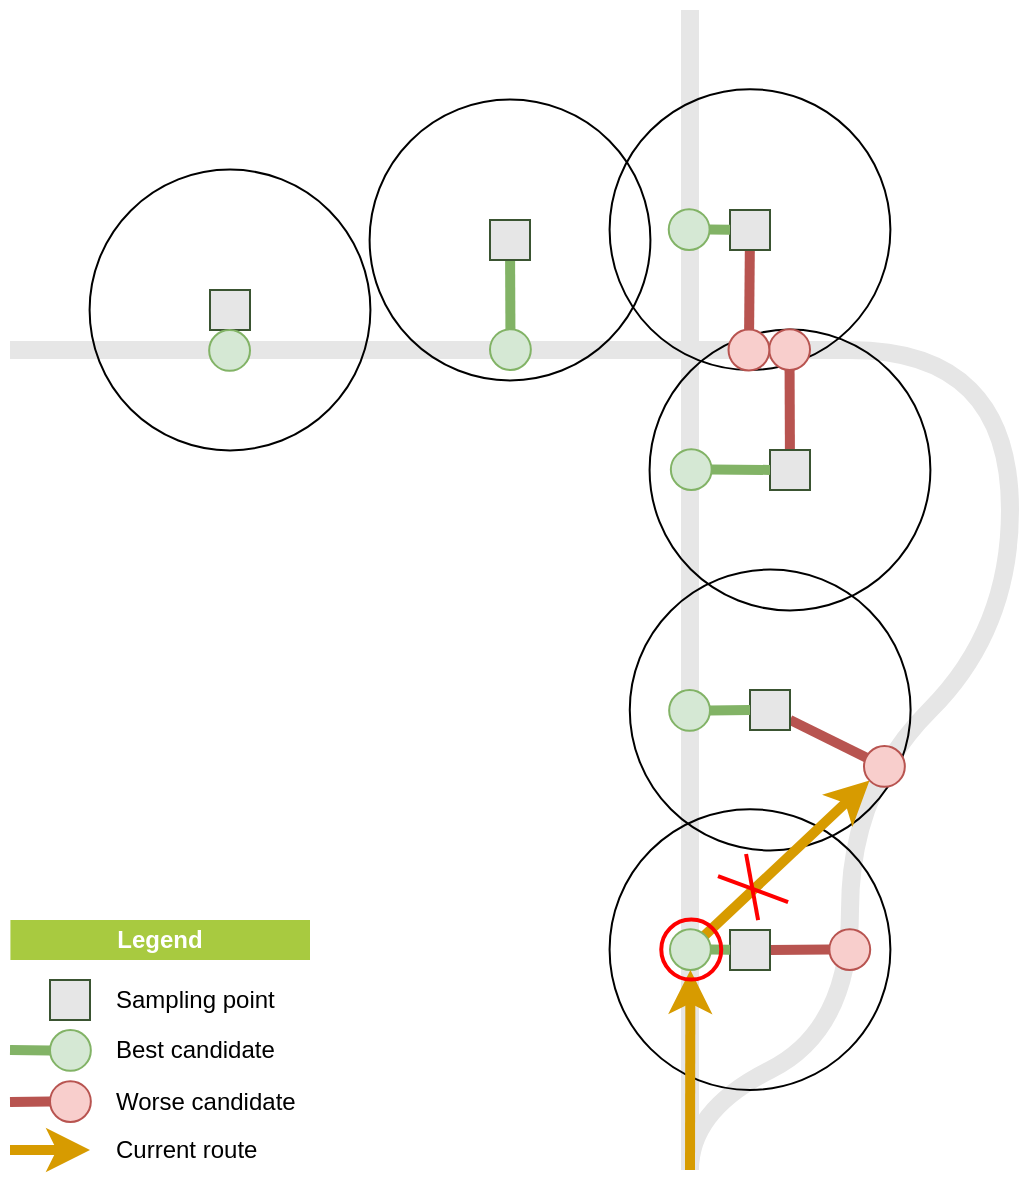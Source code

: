 <?xml version="1.0"?>
<mxfile version="13.5.3" pages="7">
  <diagram name="4 backtracking trial 3" id="O0Fw4QvNQpZ122UI0Odq">
    <mxGraphModel dx="2" dy="1" grid="1" gridSize="10" guides="1" tooltips="1" connect="1" arrows="1" fold="1" page="1" pageScale="1" pageWidth="1654" pageHeight="1169" math="0" shadow="0">
      <root>
        <mxCell id="W6ZX_NnL98_bfD9pQOrH-0"/>
        <mxCell id="W6ZX_NnL98_bfD9pQOrH-1" parent="W6ZX_NnL98_bfD9pQOrH-0"/>
        <mxCell id="W6ZX_NnL98_bfD9pQOrH-2" value="" style="group" parent="W6ZX_NnL98_bfD9pQOrH-1" vertex="1" connectable="0">
          <mxGeometry x="140" y="470" width="500" height="580" as="geometry"/>
        </mxCell>
        <mxCell id="W6ZX_NnL98_bfD9pQOrH-3" value="" style="endArrow=none;html=1;strokeWidth=9;fillColor=#76608a;strokeColor=#E6E6E6;" parent="W6ZX_NnL98_bfD9pQOrH-2" edge="1">
          <mxGeometry width="50" height="50" relative="1" as="geometry">
            <mxPoint x="340" y="580" as="sourcePoint"/>
            <mxPoint x="340" as="targetPoint"/>
          </mxGeometry>
        </mxCell>
        <mxCell id="W6ZX_NnL98_bfD9pQOrH-5" value="" style="curved=1;endArrow=none;html=1;strokeWidth=9;fillColor=#76608a;endFill=0;strokeColor=#E6E6E6;" parent="W6ZX_NnL98_bfD9pQOrH-2" edge="1">
          <mxGeometry width="50" height="50" relative="1" as="geometry">
            <mxPoint x="420" y="450" as="sourcePoint"/>
            <mxPoint x="500" y="250" as="targetPoint"/>
            <Array as="points">
              <mxPoint x="420" y="390"/>
              <mxPoint x="500" y="310"/>
            </Array>
          </mxGeometry>
        </mxCell>
        <mxCell id="W6ZX_NnL98_bfD9pQOrH-6" value="" style="curved=1;endArrow=none;html=1;strokeWidth=9;fillColor=#76608a;endFill=0;strokeColor=#E6E6E6;" parent="W6ZX_NnL98_bfD9pQOrH-2" edge="1">
          <mxGeometry width="50" height="50" relative="1" as="geometry">
            <mxPoint x="500" y="250" as="sourcePoint"/>
            <mxPoint x="420" y="170" as="targetPoint"/>
            <Array as="points">
              <mxPoint x="500" y="170"/>
            </Array>
          </mxGeometry>
        </mxCell>
        <mxCell id="W6ZX_NnL98_bfD9pQOrH-7" value="" style="endArrow=none;html=1;strokeWidth=9;fillColor=#76608a;strokeColor=#E6E6E6;" parent="W6ZX_NnL98_bfD9pQOrH-2" edge="1">
          <mxGeometry width="50" height="50" relative="1" as="geometry">
            <mxPoint y="170" as="sourcePoint"/>
            <mxPoint x="420" y="170" as="targetPoint"/>
          </mxGeometry>
        </mxCell>
        <mxCell id="slQpB7bdFXZ4Z6jghCCB-0" value="" style="endArrow=none;html=1;strokeWidth=9;fillColor=#76608a;strokeColor=#E6E6E6;curved=1;" parent="W6ZX_NnL98_bfD9pQOrH-1" edge="1">
          <mxGeometry width="50" height="50" relative="1" as="geometry">
            <mxPoint x="480.0" y="1050.0" as="sourcePoint"/>
            <mxPoint x="560.0" y="920.0" as="targetPoint"/>
            <Array as="points">
              <mxPoint x="480" y="1020"/>
              <mxPoint x="560" y="980"/>
            </Array>
          </mxGeometry>
        </mxCell>
        <mxCell id="W6ZX_NnL98_bfD9pQOrH-9" value="" style="ellipse;whiteSpace=wrap;html=1;aspect=fixed;fillColor=none;" parent="W6ZX_NnL98_bfD9pQOrH-1" vertex="1">
          <mxGeometry x="319.8" y="514.79" width="140.41" height="140.41" as="geometry"/>
        </mxCell>
        <mxCell id="W6ZX_NnL98_bfD9pQOrH-10" value="" style="ellipse;whiteSpace=wrap;html=1;aspect=fixed;fillColor=none;" parent="W6ZX_NnL98_bfD9pQOrH-1" vertex="1">
          <mxGeometry x="439.79" y="869.59" width="140.41" height="140.41" as="geometry"/>
        </mxCell>
        <mxCell id="W6ZX_NnL98_bfD9pQOrH-11" value="" style="ellipse;whiteSpace=wrap;html=1;aspect=fixed;fillColor=none;" parent="W6ZX_NnL98_bfD9pQOrH-1" vertex="1">
          <mxGeometry x="449.89" y="749.79" width="140.41" height="140.41" as="geometry"/>
        </mxCell>
        <mxCell id="W6ZX_NnL98_bfD9pQOrH-12" value="" style="ellipse;whiteSpace=wrap;html=1;aspect=fixed;fillColor=none;" parent="W6ZX_NnL98_bfD9pQOrH-1" vertex="1">
          <mxGeometry x="459.79" y="629.79" width="140.41" height="140.41" as="geometry"/>
        </mxCell>
        <mxCell id="W6ZX_NnL98_bfD9pQOrH-13" value="" style="ellipse;whiteSpace=wrap;html=1;aspect=fixed;fillColor=none;" parent="W6ZX_NnL98_bfD9pQOrH-1" vertex="1">
          <mxGeometry x="439.79" y="509.58" width="140.41" height="140.41" as="geometry"/>
        </mxCell>
        <mxCell id="W6ZX_NnL98_bfD9pQOrH-14" value="" style="ellipse;whiteSpace=wrap;html=1;aspect=fixed;fillColor=none;" parent="W6ZX_NnL98_bfD9pQOrH-1" vertex="1">
          <mxGeometry x="179.8" y="549.79" width="140.41" height="140.41" as="geometry"/>
        </mxCell>
        <mxCell id="W6ZX_NnL98_bfD9pQOrH-15" style="edgeStyle=none;orthogonalLoop=1;jettySize=auto;html=1;endArrow=none;strokeWidth=5;fillColor=#76608a;strokeColor=#B85450;" parent="W6ZX_NnL98_bfD9pQOrH-1" source="W6ZX_NnL98_bfD9pQOrH-16" target="W6ZX_NnL98_bfD9pQOrH-26" edge="1">
          <mxGeometry relative="1" as="geometry"/>
        </mxCell>
        <mxCell id="W6ZX_NnL98_bfD9pQOrH-16" value="" style="whiteSpace=wrap;html=1;rounded=0;shadow=0;strokeWidth=1;fontSize=24;align=right;strokeColor=#3A5431;fillColor=#E6E6E6;" parent="W6ZX_NnL98_bfD9pQOrH-1" vertex="1">
          <mxGeometry x="500" y="930" width="20" height="20" as="geometry"/>
        </mxCell>
        <mxCell id="W6ZX_NnL98_bfD9pQOrH-17" style="edgeStyle=none;orthogonalLoop=1;jettySize=auto;html=1;endArrow=none;strokeColor=#B85450;strokeWidth=5;fillColor=#76608a;" parent="W6ZX_NnL98_bfD9pQOrH-1" source="W6ZX_NnL98_bfD9pQOrH-18" target="W6ZX_NnL98_bfD9pQOrH-34" edge="1">
          <mxGeometry relative="1" as="geometry"/>
        </mxCell>
        <mxCell id="W6ZX_NnL98_bfD9pQOrH-18" value="" style="whiteSpace=wrap;html=1;rounded=0;shadow=0;strokeWidth=1;fontSize=24;align=right;strokeColor=#3A5431;fillColor=#E6E6E6;" parent="W6ZX_NnL98_bfD9pQOrH-1" vertex="1">
          <mxGeometry x="510" y="810" width="20" height="20" as="geometry"/>
        </mxCell>
        <mxCell id="W6ZX_NnL98_bfD9pQOrH-19" style="edgeStyle=none;orthogonalLoop=1;jettySize=auto;html=1;endArrow=none;strokeColor=#B85450;strokeWidth=5;fillColor=#76608a;" parent="W6ZX_NnL98_bfD9pQOrH-1" source="W6ZX_NnL98_bfD9pQOrH-20" target="W6ZX_NnL98_bfD9pQOrH-28" edge="1">
          <mxGeometry relative="1" as="geometry"/>
        </mxCell>
        <mxCell id="W6ZX_NnL98_bfD9pQOrH-20" value="" style="whiteSpace=wrap;html=1;rounded=0;shadow=0;strokeWidth=1;fontSize=24;align=right;strokeColor=#3A5431;fillColor=#E6E6E6;" parent="W6ZX_NnL98_bfD9pQOrH-1" vertex="1">
          <mxGeometry x="520" y="690" width="20" height="20" as="geometry"/>
        </mxCell>
        <mxCell id="W6ZX_NnL98_bfD9pQOrH-21" style="edgeStyle=none;orthogonalLoop=1;jettySize=auto;html=1;endArrow=none;strokeColor=#B85450;strokeWidth=5;fillColor=#76608a;" parent="W6ZX_NnL98_bfD9pQOrH-1" source="W6ZX_NnL98_bfD9pQOrH-22" target="W6ZX_NnL98_bfD9pQOrH-35" edge="1">
          <mxGeometry relative="1" as="geometry"/>
        </mxCell>
        <mxCell id="W6ZX_NnL98_bfD9pQOrH-22" value="" style="whiteSpace=wrap;html=1;rounded=0;shadow=0;strokeWidth=1;fontSize=24;align=right;strokeColor=#3A5431;fillColor=#E6E6E6;" parent="W6ZX_NnL98_bfD9pQOrH-1" vertex="1">
          <mxGeometry x="500" y="570" width="20" height="20" as="geometry"/>
        </mxCell>
        <mxCell id="W6ZX_NnL98_bfD9pQOrH-23" style="edgeStyle=none;orthogonalLoop=1;jettySize=auto;html=1;endArrow=none;strokeColor=#82B366;strokeWidth=5;fillColor=#76608a;" parent="W6ZX_NnL98_bfD9pQOrH-1" source="W6ZX_NnL98_bfD9pQOrH-24" target="W6ZX_NnL98_bfD9pQOrH-32" edge="1">
          <mxGeometry relative="1" as="geometry"/>
        </mxCell>
        <mxCell id="W6ZX_NnL98_bfD9pQOrH-24" value="" style="whiteSpace=wrap;html=1;rounded=0;shadow=0;strokeWidth=1;fontSize=24;align=right;strokeColor=#3A5431;fillColor=#E6E6E6;" parent="W6ZX_NnL98_bfD9pQOrH-1" vertex="1">
          <mxGeometry x="380" y="575" width="20" height="20" as="geometry"/>
        </mxCell>
        <mxCell id="W6ZX_NnL98_bfD9pQOrH-25" value="" style="whiteSpace=wrap;html=1;rounded=0;shadow=0;strokeWidth=1;fontSize=24;align=right;strokeColor=#3A5431;fillColor=#E6E6E6;" parent="W6ZX_NnL98_bfD9pQOrH-1" vertex="1">
          <mxGeometry x="240" y="610" width="20" height="20" as="geometry"/>
        </mxCell>
        <mxCell id="W6ZX_NnL98_bfD9pQOrH-26" value="" style="ellipse;whiteSpace=wrap;html=1;aspect=fixed;fillColor=#f8cecc;strokeColor=#b85450;rotation=0;" parent="W6ZX_NnL98_bfD9pQOrH-1" vertex="1">
          <mxGeometry x="549.68" y="929.58" width="20.42" height="20.42" as="geometry"/>
        </mxCell>
        <mxCell id="W6ZX_NnL98_bfD9pQOrH-27" style="edgeStyle=none;orthogonalLoop=1;jettySize=auto;html=1;endArrow=none;strokeColor=#82B366;strokeWidth=5;fillColor=#76608a;" parent="W6ZX_NnL98_bfD9pQOrH-1" source="W6ZX_NnL98_bfD9pQOrH-40" target="W6ZX_NnL98_bfD9pQOrH-18" edge="1">
          <mxGeometry relative="1" as="geometry"/>
        </mxCell>
        <mxCell id="W6ZX_NnL98_bfD9pQOrH-28" value="" style="ellipse;whiteSpace=wrap;html=1;aspect=fixed;fillColor=#f8cecc;strokeColor=#b85450;rotation=0;" parent="W6ZX_NnL98_bfD9pQOrH-1" vertex="1">
          <mxGeometry x="519.58" y="629.57" width="20.42" height="20.42" as="geometry"/>
        </mxCell>
        <mxCell id="W6ZX_NnL98_bfD9pQOrH-29" style="edgeStyle=none;orthogonalLoop=1;jettySize=auto;html=1;endArrow=none;strokeColor=#82B366;strokeWidth=5;fillColor=#76608a;" parent="W6ZX_NnL98_bfD9pQOrH-1" source="W6ZX_NnL98_bfD9pQOrH-41" target="W6ZX_NnL98_bfD9pQOrH-20" edge="1">
          <mxGeometry relative="1" as="geometry"/>
        </mxCell>
        <mxCell id="W6ZX_NnL98_bfD9pQOrH-30" style="edgeStyle=none;orthogonalLoop=1;jettySize=auto;html=1;endArrow=none;strokeColor=#82B366;strokeWidth=5;fillColor=#76608a;" parent="W6ZX_NnL98_bfD9pQOrH-1" source="W6ZX_NnL98_bfD9pQOrH-31" target="W6ZX_NnL98_bfD9pQOrH-22" edge="1">
          <mxGeometry relative="1" as="geometry"/>
        </mxCell>
        <mxCell id="W6ZX_NnL98_bfD9pQOrH-31" value="" style="ellipse;whiteSpace=wrap;html=1;aspect=fixed;fillColor=#d5e8d4;strokeColor=#82b366;rotation=0;" parent="W6ZX_NnL98_bfD9pQOrH-1" vertex="1">
          <mxGeometry x="469.37" y="569.58" width="20.42" height="20.42" as="geometry"/>
        </mxCell>
        <mxCell id="W6ZX_NnL98_bfD9pQOrH-32" value="" style="ellipse;whiteSpace=wrap;html=1;aspect=fixed;fillColor=#d5e8d4;strokeColor=#82b366;rotation=0;" parent="W6ZX_NnL98_bfD9pQOrH-1" vertex="1">
          <mxGeometry x="380.0" y="629.58" width="20.42" height="20.42" as="geometry"/>
        </mxCell>
        <mxCell id="W6ZX_NnL98_bfD9pQOrH-33" value="" style="ellipse;whiteSpace=wrap;html=1;aspect=fixed;fillColor=#d5e8d4;strokeColor=#82b366;rotation=0;" parent="W6ZX_NnL98_bfD9pQOrH-1" vertex="1">
          <mxGeometry x="239.58" y="630" width="20.42" height="20.42" as="geometry"/>
        </mxCell>
        <mxCell id="W6ZX_NnL98_bfD9pQOrH-34" value="" style="ellipse;whiteSpace=wrap;html=1;aspect=fixed;fillColor=#f8cecc;strokeColor=#b85450;rotation=0;" parent="W6ZX_NnL98_bfD9pQOrH-1" vertex="1">
          <mxGeometry x="567" y="838" width="20.42" height="20.42" as="geometry"/>
        </mxCell>
        <mxCell id="W6ZX_NnL98_bfD9pQOrH-35" value="" style="ellipse;whiteSpace=wrap;html=1;aspect=fixed;fillColor=#f8cecc;strokeColor=#b85450;rotation=0;" parent="W6ZX_NnL98_bfD9pQOrH-1" vertex="1">
          <mxGeometry x="499.26" y="629.79" width="20.42" height="20.42" as="geometry"/>
        </mxCell>
        <mxCell id="W6ZX_NnL98_bfD9pQOrH-36" value="" style="endArrow=none;html=1;strokeWidth=5;fillColor=#76608a;strokeColor=#82B366;" parent="W6ZX_NnL98_bfD9pQOrH-1" source="W6ZX_NnL98_bfD9pQOrH-38" target="W6ZX_NnL98_bfD9pQOrH-16" edge="1">
          <mxGeometry width="50" height="50" relative="1" as="geometry">
            <mxPoint x="680" y="920" as="sourcePoint"/>
            <mxPoint x="730" y="870" as="targetPoint"/>
          </mxGeometry>
        </mxCell>
        <mxCell id="W6ZX_NnL98_bfD9pQOrH-37" value="" style="endArrow=classic;html=1;strokeWidth=5;strokeColor=#D79B00;rounded=0;exitX=0.469;exitY=0.51;exitDx=0;exitDy=0;exitPerimeter=0;" parent="W6ZX_NnL98_bfD9pQOrH-1" source="W6ZX_NnL98_bfD9pQOrH-38" target="W6ZX_NnL98_bfD9pQOrH-34" edge="1">
          <mxGeometry width="50" height="50" relative="1" as="geometry">
            <mxPoint x="480" y="1050" as="sourcePoint"/>
            <mxPoint x="870.0" y="520" as="targetPoint"/>
          </mxGeometry>
        </mxCell>
        <mxCell id="W6ZX_NnL98_bfD9pQOrH-38" value="" style="ellipse;whiteSpace=wrap;html=1;aspect=fixed;fillColor=#d5e8d4;strokeColor=#82b366;rotation=0;" parent="W6ZX_NnL98_bfD9pQOrH-1" vertex="1">
          <mxGeometry x="470" y="929.58" width="20.42" height="20.42" as="geometry"/>
        </mxCell>
        <mxCell id="W6ZX_NnL98_bfD9pQOrH-40" value="" style="ellipse;whiteSpace=wrap;html=1;aspect=fixed;fillColor=#d5e8d4;strokeColor=#82b366;rotation=0;" parent="W6ZX_NnL98_bfD9pQOrH-1" vertex="1">
          <mxGeometry x="469.58" y="810" width="20.42" height="20.42" as="geometry"/>
        </mxCell>
        <mxCell id="W6ZX_NnL98_bfD9pQOrH-41" value="" style="ellipse;whiteSpace=wrap;html=1;aspect=fixed;fillColor=#d5e8d4;strokeColor=#82b366;rotation=0;" parent="W6ZX_NnL98_bfD9pQOrH-1" vertex="1">
          <mxGeometry x="470.42" y="689.58" width="20.42" height="20.42" as="geometry"/>
        </mxCell>
        <mxCell id="-IAJlkGAeG1wUXSWQKl7-2" value="" style="endArrow=none;html=1;strokeWidth=2;fontColor=#82B366;strokeColor=#FF0000;exitX=0.856;exitY=0.514;exitDx=0;exitDy=0;exitPerimeter=0;" parent="W6ZX_NnL98_bfD9pQOrH-1" edge="1">
          <mxGeometry width="50" height="50" relative="1" as="geometry">
            <mxPoint x="508.041" y="892.001" as="sourcePoint"/>
            <mxPoint x="514.05" y="925.04" as="targetPoint"/>
          </mxGeometry>
        </mxCell>
        <mxCell id="-IAJlkGAeG1wUXSWQKl7-3" value="" style="endArrow=none;html=1;strokeWidth=2;fontColor=#82B366;strokeColor=#FF0000;exitX=0.756;exitY=0.593;exitDx=0;exitDy=0;exitPerimeter=0;" parent="W6ZX_NnL98_bfD9pQOrH-1" edge="1">
          <mxGeometry width="50" height="50" relative="1" as="geometry">
            <mxPoint x="494.0" y="903.093" as="sourcePoint"/>
            <mxPoint x="529.05" y="916.04" as="targetPoint"/>
          </mxGeometry>
        </mxCell>
        <mxCell id="E2YWAVkLVrk600m7eeya-0" value="&lt;b&gt;Legend&lt;/b&gt;" style="text;html=1;strokeColor=none;align=center;verticalAlign=middle;whiteSpace=wrap;rounded=0;fillColor=#a8ca40;fontColor=#FFFFFF;" parent="W6ZX_NnL98_bfD9pQOrH-1" vertex="1">
          <mxGeometry x="140.21" y="925" width="149.79" height="20" as="geometry"/>
        </mxCell>
        <mxCell id="E2YWAVkLVrk600m7eeya-1" value="Best candidate" style="text;html=1;strokeColor=none;fillColor=none;align=left;verticalAlign=middle;whiteSpace=wrap;rounded=0;" parent="W6ZX_NnL98_bfD9pQOrH-1" vertex="1">
          <mxGeometry x="190.63" y="980" width="89.37" height="20" as="geometry"/>
        </mxCell>
        <mxCell id="E2YWAVkLVrk600m7eeya-2" value="" style="curved=1;html=1;strokeColor=#B85450;fontColor=#000000;fontSize=11;rounded=1;strokeWidth=5;fillColor=#76608a;endArrow=none;" parent="W6ZX_NnL98_bfD9pQOrH-1" target="E2YWAVkLVrk600m7eeya-9" edge="1">
          <mxGeometry width="50" height="50" relative="1" as="geometry">
            <mxPoint x="140" y="1016.0" as="sourcePoint"/>
            <mxPoint x="40" y="546" as="targetPoint"/>
            <Array as="points"/>
          </mxGeometry>
        </mxCell>
        <mxCell id="E2YWAVkLVrk600m7eeya-3" value="&lt;span style=&quot;text-align: right&quot;&gt;Worse candidate&lt;/span&gt;" style="text;html=1;strokeColor=none;fillColor=none;align=left;verticalAlign=middle;whiteSpace=wrap;rounded=0;" parent="W6ZX_NnL98_bfD9pQOrH-1" vertex="1">
          <mxGeometry x="190.63" y="1006" width="99.37" height="20" as="geometry"/>
        </mxCell>
        <mxCell id="E2YWAVkLVrk600m7eeya-4" value="" style="endArrow=none;html=1;strokeWidth=5;fillColor=#76608a;strokeColor=#82B366;" parent="W6ZX_NnL98_bfD9pQOrH-1" source="E2YWAVkLVrk600m7eeya-7" edge="1">
          <mxGeometry width="50" height="50" relative="1" as="geometry">
            <mxPoint x="40" y="520" as="sourcePoint"/>
            <mxPoint x="140" y="990" as="targetPoint"/>
          </mxGeometry>
        </mxCell>
        <mxCell id="E2YWAVkLVrk600m7eeya-5" value="" style="curved=1;html=1;strokeColor=#D79B00;fontColor=#000000;fontSize=11;rounded=0;strokeWidth=5;" parent="W6ZX_NnL98_bfD9pQOrH-1" edge="1">
          <mxGeometry width="50" height="50" relative="1" as="geometry">
            <mxPoint x="140" y="1040" as="sourcePoint"/>
            <mxPoint x="180" y="1040" as="targetPoint"/>
            <Array as="points"/>
          </mxGeometry>
        </mxCell>
        <mxCell id="E2YWAVkLVrk600m7eeya-6" value="&lt;span style=&quot;text-align: right&quot;&gt;Current route&lt;/span&gt;" style="text;html=1;strokeColor=none;fillColor=none;align=left;verticalAlign=middle;whiteSpace=wrap;rounded=0;" parent="W6ZX_NnL98_bfD9pQOrH-1" vertex="1">
          <mxGeometry x="190.63" y="1030" width="99.37" height="20" as="geometry"/>
        </mxCell>
        <mxCell id="E2YWAVkLVrk600m7eeya-7" value="" style="ellipse;whiteSpace=wrap;html=1;aspect=fixed;fillColor=#d5e8d4;strokeColor=#82b366;rotation=0;" parent="W6ZX_NnL98_bfD9pQOrH-1" vertex="1">
          <mxGeometry x="160" y="980" width="20.42" height="20.42" as="geometry"/>
        </mxCell>
        <mxCell id="E2YWAVkLVrk600m7eeya-8" value="" style="endArrow=none;html=1;strokeWidth=5;fillColor=#76608a;strokeColor=#82B366;" parent="W6ZX_NnL98_bfD9pQOrH-1" target="E2YWAVkLVrk600m7eeya-7" edge="1">
          <mxGeometry width="50" height="50" relative="1" as="geometry">
            <mxPoint x="180" y="990" as="sourcePoint"/>
            <mxPoint y="520" as="targetPoint"/>
          </mxGeometry>
        </mxCell>
        <mxCell id="E2YWAVkLVrk600m7eeya-9" value="" style="ellipse;whiteSpace=wrap;html=1;aspect=fixed;fillColor=#f8cecc;strokeColor=#b85450;rotation=0;" parent="W6ZX_NnL98_bfD9pQOrH-1" vertex="1">
          <mxGeometry x="160" y="1005.58" width="20.42" height="20.42" as="geometry"/>
        </mxCell>
        <mxCell id="E2YWAVkLVrk600m7eeya-10" value="" style="whiteSpace=wrap;html=1;rounded=0;shadow=0;strokeWidth=1;fontSize=24;align=right;strokeColor=#3A5431;fillColor=#E6E6E6;" parent="W6ZX_NnL98_bfD9pQOrH-1" vertex="1">
          <mxGeometry x="160" y="955" width="20" height="20" as="geometry"/>
        </mxCell>
        <mxCell id="E2YWAVkLVrk600m7eeya-11" value="Sampling point" style="text;html=1;strokeColor=none;fillColor=none;align=left;verticalAlign=middle;whiteSpace=wrap;rounded=0;" parent="W6ZX_NnL98_bfD9pQOrH-1" vertex="1">
          <mxGeometry x="190.63" y="955" width="89.37" height="20" as="geometry"/>
        </mxCell>
        <mxCell id="E2YWAVkLVrk600m7eeya-12" value="" style="endArrow=none;html=1;strokeWidth=5;fillColor=#76608a;strokeColor=#82B366;" parent="W6ZX_NnL98_bfD9pQOrH-1" edge="1">
          <mxGeometry width="50" height="50" relative="1" as="geometry">
            <mxPoint x="180" y="965" as="sourcePoint"/>
            <mxPoint x="180.42" y="965.21" as="targetPoint"/>
          </mxGeometry>
        </mxCell>
        <mxCell id="hYuE6PRvmLHlDhYOtdm9-1" value="" style="endArrow=classic;html=1;strokeWidth=5;strokeColor=#D79B00;rounded=0;" parent="W6ZX_NnL98_bfD9pQOrH-1" edge="1">
          <mxGeometry width="50" height="50" relative="1" as="geometry">
            <mxPoint x="480.0" y="1050.0" as="sourcePoint"/>
            <mxPoint x="480.21" y="950.0" as="targetPoint"/>
          </mxGeometry>
        </mxCell>
        <mxCell id="oOC0SnVv5rhLKbGd434N-0" value="" style="ellipse;whiteSpace=wrap;html=1;aspect=fixed;rotation=0;rounded=0;shadow=0;fontSize=24;align=right;strokeWidth=2;fillColor=none;strokeColor=#FF0000;" parent="W6ZX_NnL98_bfD9pQOrH-1" vertex="1">
          <mxGeometry x="465.63" y="924.79" width="30" height="30" as="geometry"/>
        </mxCell>
      </root>
    </mxGraphModel>
  </diagram>
</mxfile>
